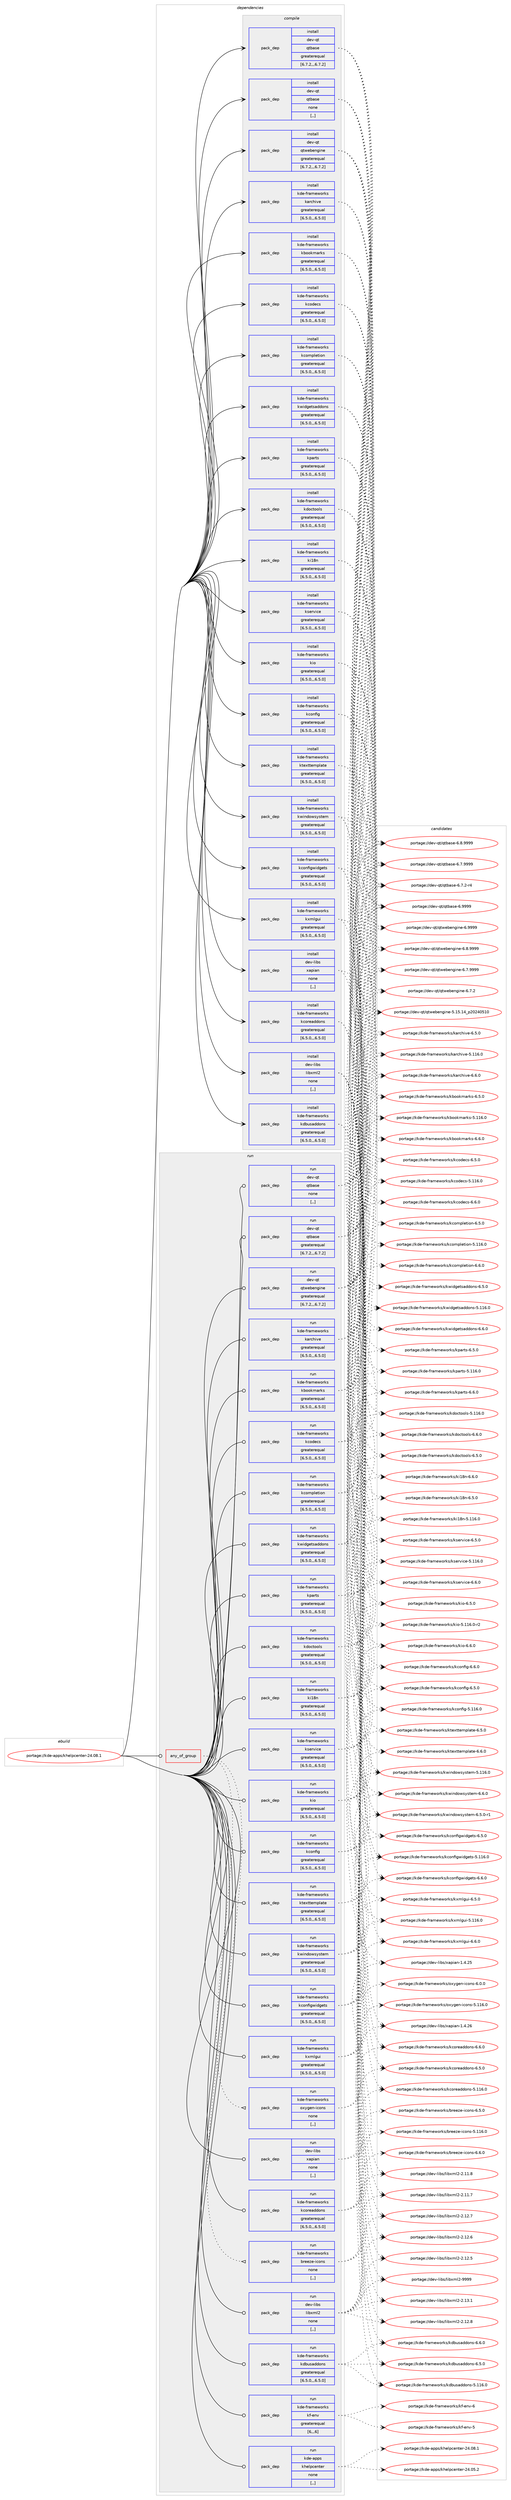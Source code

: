 digraph prolog {

# *************
# Graph options
# *************

newrank=true;
concentrate=true;
compound=true;
graph [rankdir=LR,fontname=Helvetica,fontsize=10,ranksep=1.5];#, ranksep=2.5, nodesep=0.2];
edge  [arrowhead=vee];
node  [fontname=Helvetica,fontsize=10];

# **********
# The ebuild
# **********

subgraph cluster_leftcol {
color=gray;
label=<<i>ebuild</i>>;
id [label="portage://kde-apps/khelpcenter-24.08.1", color=red, width=4, href="../kde-apps/khelpcenter-24.08.1.svg"];
}

# ****************
# The dependencies
# ****************

subgraph cluster_midcol {
color=gray;
label=<<i>dependencies</i>>;
subgraph cluster_compile {
fillcolor="#eeeeee";
style=filled;
label=<<i>compile</i>>;
subgraph pack548888 {
dependency753133 [label=<<TABLE BORDER="0" CELLBORDER="1" CELLSPACING="0" CELLPADDING="4" WIDTH="220"><TR><TD ROWSPAN="6" CELLPADDING="30">pack_dep</TD></TR><TR><TD WIDTH="110">install</TD></TR><TR><TD>dev-libs</TD></TR><TR><TD>libxml2</TD></TR><TR><TD>none</TD></TR><TR><TD>[,,]</TD></TR></TABLE>>, shape=none, color=blue];
}
id:e -> dependency753133:w [weight=20,style="solid",arrowhead="vee"];
subgraph pack548889 {
dependency753134 [label=<<TABLE BORDER="0" CELLBORDER="1" CELLSPACING="0" CELLPADDING="4" WIDTH="220"><TR><TD ROWSPAN="6" CELLPADDING="30">pack_dep</TD></TR><TR><TD WIDTH="110">install</TD></TR><TR><TD>dev-libs</TD></TR><TR><TD>xapian</TD></TR><TR><TD>none</TD></TR><TR><TD>[,,]</TD></TR></TABLE>>, shape=none, color=blue];
}
id:e -> dependency753134:w [weight=20,style="solid",arrowhead="vee"];
subgraph pack548890 {
dependency753135 [label=<<TABLE BORDER="0" CELLBORDER="1" CELLSPACING="0" CELLPADDING="4" WIDTH="220"><TR><TD ROWSPAN="6" CELLPADDING="30">pack_dep</TD></TR><TR><TD WIDTH="110">install</TD></TR><TR><TD>dev-qt</TD></TR><TR><TD>qtbase</TD></TR><TR><TD>greaterequal</TD></TR><TR><TD>[6.7.2,,,6.7.2]</TD></TR></TABLE>>, shape=none, color=blue];
}
id:e -> dependency753135:w [weight=20,style="solid",arrowhead="vee"];
subgraph pack548891 {
dependency753136 [label=<<TABLE BORDER="0" CELLBORDER="1" CELLSPACING="0" CELLPADDING="4" WIDTH="220"><TR><TD ROWSPAN="6" CELLPADDING="30">pack_dep</TD></TR><TR><TD WIDTH="110">install</TD></TR><TR><TD>dev-qt</TD></TR><TR><TD>qtbase</TD></TR><TR><TD>none</TD></TR><TR><TD>[,,]</TD></TR></TABLE>>, shape=none, color=blue];
}
id:e -> dependency753136:w [weight=20,style="solid",arrowhead="vee"];
subgraph pack548892 {
dependency753137 [label=<<TABLE BORDER="0" CELLBORDER="1" CELLSPACING="0" CELLPADDING="4" WIDTH="220"><TR><TD ROWSPAN="6" CELLPADDING="30">pack_dep</TD></TR><TR><TD WIDTH="110">install</TD></TR><TR><TD>dev-qt</TD></TR><TR><TD>qtwebengine</TD></TR><TR><TD>greaterequal</TD></TR><TR><TD>[6.7.2,,,6.7.2]</TD></TR></TABLE>>, shape=none, color=blue];
}
id:e -> dependency753137:w [weight=20,style="solid",arrowhead="vee"];
subgraph pack548893 {
dependency753138 [label=<<TABLE BORDER="0" CELLBORDER="1" CELLSPACING="0" CELLPADDING="4" WIDTH="220"><TR><TD ROWSPAN="6" CELLPADDING="30">pack_dep</TD></TR><TR><TD WIDTH="110">install</TD></TR><TR><TD>kde-frameworks</TD></TR><TR><TD>karchive</TD></TR><TR><TD>greaterequal</TD></TR><TR><TD>[6.5.0,,,6.5.0]</TD></TR></TABLE>>, shape=none, color=blue];
}
id:e -> dependency753138:w [weight=20,style="solid",arrowhead="vee"];
subgraph pack548894 {
dependency753139 [label=<<TABLE BORDER="0" CELLBORDER="1" CELLSPACING="0" CELLPADDING="4" WIDTH="220"><TR><TD ROWSPAN="6" CELLPADDING="30">pack_dep</TD></TR><TR><TD WIDTH="110">install</TD></TR><TR><TD>kde-frameworks</TD></TR><TR><TD>kbookmarks</TD></TR><TR><TD>greaterequal</TD></TR><TR><TD>[6.5.0,,,6.5.0]</TD></TR></TABLE>>, shape=none, color=blue];
}
id:e -> dependency753139:w [weight=20,style="solid",arrowhead="vee"];
subgraph pack548895 {
dependency753140 [label=<<TABLE BORDER="0" CELLBORDER="1" CELLSPACING="0" CELLPADDING="4" WIDTH="220"><TR><TD ROWSPAN="6" CELLPADDING="30">pack_dep</TD></TR><TR><TD WIDTH="110">install</TD></TR><TR><TD>kde-frameworks</TD></TR><TR><TD>kcodecs</TD></TR><TR><TD>greaterequal</TD></TR><TR><TD>[6.5.0,,,6.5.0]</TD></TR></TABLE>>, shape=none, color=blue];
}
id:e -> dependency753140:w [weight=20,style="solid",arrowhead="vee"];
subgraph pack548896 {
dependency753141 [label=<<TABLE BORDER="0" CELLBORDER="1" CELLSPACING="0" CELLPADDING="4" WIDTH="220"><TR><TD ROWSPAN="6" CELLPADDING="30">pack_dep</TD></TR><TR><TD WIDTH="110">install</TD></TR><TR><TD>kde-frameworks</TD></TR><TR><TD>kcompletion</TD></TR><TR><TD>greaterequal</TD></TR><TR><TD>[6.5.0,,,6.5.0]</TD></TR></TABLE>>, shape=none, color=blue];
}
id:e -> dependency753141:w [weight=20,style="solid",arrowhead="vee"];
subgraph pack548897 {
dependency753142 [label=<<TABLE BORDER="0" CELLBORDER="1" CELLSPACING="0" CELLPADDING="4" WIDTH="220"><TR><TD ROWSPAN="6" CELLPADDING="30">pack_dep</TD></TR><TR><TD WIDTH="110">install</TD></TR><TR><TD>kde-frameworks</TD></TR><TR><TD>kconfig</TD></TR><TR><TD>greaterequal</TD></TR><TR><TD>[6.5.0,,,6.5.0]</TD></TR></TABLE>>, shape=none, color=blue];
}
id:e -> dependency753142:w [weight=20,style="solid",arrowhead="vee"];
subgraph pack548898 {
dependency753143 [label=<<TABLE BORDER="0" CELLBORDER="1" CELLSPACING="0" CELLPADDING="4" WIDTH="220"><TR><TD ROWSPAN="6" CELLPADDING="30">pack_dep</TD></TR><TR><TD WIDTH="110">install</TD></TR><TR><TD>kde-frameworks</TD></TR><TR><TD>kconfigwidgets</TD></TR><TR><TD>greaterequal</TD></TR><TR><TD>[6.5.0,,,6.5.0]</TD></TR></TABLE>>, shape=none, color=blue];
}
id:e -> dependency753143:w [weight=20,style="solid",arrowhead="vee"];
subgraph pack548899 {
dependency753144 [label=<<TABLE BORDER="0" CELLBORDER="1" CELLSPACING="0" CELLPADDING="4" WIDTH="220"><TR><TD ROWSPAN="6" CELLPADDING="30">pack_dep</TD></TR><TR><TD WIDTH="110">install</TD></TR><TR><TD>kde-frameworks</TD></TR><TR><TD>kcoreaddons</TD></TR><TR><TD>greaterequal</TD></TR><TR><TD>[6.5.0,,,6.5.0]</TD></TR></TABLE>>, shape=none, color=blue];
}
id:e -> dependency753144:w [weight=20,style="solid",arrowhead="vee"];
subgraph pack548900 {
dependency753145 [label=<<TABLE BORDER="0" CELLBORDER="1" CELLSPACING="0" CELLPADDING="4" WIDTH="220"><TR><TD ROWSPAN="6" CELLPADDING="30">pack_dep</TD></TR><TR><TD WIDTH="110">install</TD></TR><TR><TD>kde-frameworks</TD></TR><TR><TD>kdbusaddons</TD></TR><TR><TD>greaterequal</TD></TR><TR><TD>[6.5.0,,,6.5.0]</TD></TR></TABLE>>, shape=none, color=blue];
}
id:e -> dependency753145:w [weight=20,style="solid",arrowhead="vee"];
subgraph pack548901 {
dependency753146 [label=<<TABLE BORDER="0" CELLBORDER="1" CELLSPACING="0" CELLPADDING="4" WIDTH="220"><TR><TD ROWSPAN="6" CELLPADDING="30">pack_dep</TD></TR><TR><TD WIDTH="110">install</TD></TR><TR><TD>kde-frameworks</TD></TR><TR><TD>kdoctools</TD></TR><TR><TD>greaterequal</TD></TR><TR><TD>[6.5.0,,,6.5.0]</TD></TR></TABLE>>, shape=none, color=blue];
}
id:e -> dependency753146:w [weight=20,style="solid",arrowhead="vee"];
subgraph pack548902 {
dependency753147 [label=<<TABLE BORDER="0" CELLBORDER="1" CELLSPACING="0" CELLPADDING="4" WIDTH="220"><TR><TD ROWSPAN="6" CELLPADDING="30">pack_dep</TD></TR><TR><TD WIDTH="110">install</TD></TR><TR><TD>kde-frameworks</TD></TR><TR><TD>ki18n</TD></TR><TR><TD>greaterequal</TD></TR><TR><TD>[6.5.0,,,6.5.0]</TD></TR></TABLE>>, shape=none, color=blue];
}
id:e -> dependency753147:w [weight=20,style="solid",arrowhead="vee"];
subgraph pack548903 {
dependency753148 [label=<<TABLE BORDER="0" CELLBORDER="1" CELLSPACING="0" CELLPADDING="4" WIDTH="220"><TR><TD ROWSPAN="6" CELLPADDING="30">pack_dep</TD></TR><TR><TD WIDTH="110">install</TD></TR><TR><TD>kde-frameworks</TD></TR><TR><TD>kio</TD></TR><TR><TD>greaterequal</TD></TR><TR><TD>[6.5.0,,,6.5.0]</TD></TR></TABLE>>, shape=none, color=blue];
}
id:e -> dependency753148:w [weight=20,style="solid",arrowhead="vee"];
subgraph pack548904 {
dependency753149 [label=<<TABLE BORDER="0" CELLBORDER="1" CELLSPACING="0" CELLPADDING="4" WIDTH="220"><TR><TD ROWSPAN="6" CELLPADDING="30">pack_dep</TD></TR><TR><TD WIDTH="110">install</TD></TR><TR><TD>kde-frameworks</TD></TR><TR><TD>kparts</TD></TR><TR><TD>greaterequal</TD></TR><TR><TD>[6.5.0,,,6.5.0]</TD></TR></TABLE>>, shape=none, color=blue];
}
id:e -> dependency753149:w [weight=20,style="solid",arrowhead="vee"];
subgraph pack548905 {
dependency753150 [label=<<TABLE BORDER="0" CELLBORDER="1" CELLSPACING="0" CELLPADDING="4" WIDTH="220"><TR><TD ROWSPAN="6" CELLPADDING="30">pack_dep</TD></TR><TR><TD WIDTH="110">install</TD></TR><TR><TD>kde-frameworks</TD></TR><TR><TD>kservice</TD></TR><TR><TD>greaterequal</TD></TR><TR><TD>[6.5.0,,,6.5.0]</TD></TR></TABLE>>, shape=none, color=blue];
}
id:e -> dependency753150:w [weight=20,style="solid",arrowhead="vee"];
subgraph pack548906 {
dependency753151 [label=<<TABLE BORDER="0" CELLBORDER="1" CELLSPACING="0" CELLPADDING="4" WIDTH="220"><TR><TD ROWSPAN="6" CELLPADDING="30">pack_dep</TD></TR><TR><TD WIDTH="110">install</TD></TR><TR><TD>kde-frameworks</TD></TR><TR><TD>ktexttemplate</TD></TR><TR><TD>greaterequal</TD></TR><TR><TD>[6.5.0,,,6.5.0]</TD></TR></TABLE>>, shape=none, color=blue];
}
id:e -> dependency753151:w [weight=20,style="solid",arrowhead="vee"];
subgraph pack548907 {
dependency753152 [label=<<TABLE BORDER="0" CELLBORDER="1" CELLSPACING="0" CELLPADDING="4" WIDTH="220"><TR><TD ROWSPAN="6" CELLPADDING="30">pack_dep</TD></TR><TR><TD WIDTH="110">install</TD></TR><TR><TD>kde-frameworks</TD></TR><TR><TD>kwidgetsaddons</TD></TR><TR><TD>greaterequal</TD></TR><TR><TD>[6.5.0,,,6.5.0]</TD></TR></TABLE>>, shape=none, color=blue];
}
id:e -> dependency753152:w [weight=20,style="solid",arrowhead="vee"];
subgraph pack548908 {
dependency753153 [label=<<TABLE BORDER="0" CELLBORDER="1" CELLSPACING="0" CELLPADDING="4" WIDTH="220"><TR><TD ROWSPAN="6" CELLPADDING="30">pack_dep</TD></TR><TR><TD WIDTH="110">install</TD></TR><TR><TD>kde-frameworks</TD></TR><TR><TD>kwindowsystem</TD></TR><TR><TD>greaterequal</TD></TR><TR><TD>[6.5.0,,,6.5.0]</TD></TR></TABLE>>, shape=none, color=blue];
}
id:e -> dependency753153:w [weight=20,style="solid",arrowhead="vee"];
subgraph pack548909 {
dependency753154 [label=<<TABLE BORDER="0" CELLBORDER="1" CELLSPACING="0" CELLPADDING="4" WIDTH="220"><TR><TD ROWSPAN="6" CELLPADDING="30">pack_dep</TD></TR><TR><TD WIDTH="110">install</TD></TR><TR><TD>kde-frameworks</TD></TR><TR><TD>kxmlgui</TD></TR><TR><TD>greaterequal</TD></TR><TR><TD>[6.5.0,,,6.5.0]</TD></TR></TABLE>>, shape=none, color=blue];
}
id:e -> dependency753154:w [weight=20,style="solid",arrowhead="vee"];
}
subgraph cluster_compileandrun {
fillcolor="#eeeeee";
style=filled;
label=<<i>compile and run</i>>;
}
subgraph cluster_run {
fillcolor="#eeeeee";
style=filled;
label=<<i>run</i>>;
subgraph any5019 {
dependency753155 [label=<<TABLE BORDER="0" CELLBORDER="1" CELLSPACING="0" CELLPADDING="4"><TR><TD CELLPADDING="10">any_of_group</TD></TR></TABLE>>, shape=none, color=red];subgraph pack548910 {
dependency753156 [label=<<TABLE BORDER="0" CELLBORDER="1" CELLSPACING="0" CELLPADDING="4" WIDTH="220"><TR><TD ROWSPAN="6" CELLPADDING="30">pack_dep</TD></TR><TR><TD WIDTH="110">run</TD></TR><TR><TD>kde-frameworks</TD></TR><TR><TD>breeze-icons</TD></TR><TR><TD>none</TD></TR><TR><TD>[,,]</TD></TR></TABLE>>, shape=none, color=blue];
}
dependency753155:e -> dependency753156:w [weight=20,style="dotted",arrowhead="oinv"];
subgraph pack548911 {
dependency753157 [label=<<TABLE BORDER="0" CELLBORDER="1" CELLSPACING="0" CELLPADDING="4" WIDTH="220"><TR><TD ROWSPAN="6" CELLPADDING="30">pack_dep</TD></TR><TR><TD WIDTH="110">run</TD></TR><TR><TD>kde-frameworks</TD></TR><TR><TD>oxygen-icons</TD></TR><TR><TD>none</TD></TR><TR><TD>[,,]</TD></TR></TABLE>>, shape=none, color=blue];
}
dependency753155:e -> dependency753157:w [weight=20,style="dotted",arrowhead="oinv"];
}
id:e -> dependency753155:w [weight=20,style="solid",arrowhead="odot"];
subgraph pack548912 {
dependency753158 [label=<<TABLE BORDER="0" CELLBORDER="1" CELLSPACING="0" CELLPADDING="4" WIDTH="220"><TR><TD ROWSPAN="6" CELLPADDING="30">pack_dep</TD></TR><TR><TD WIDTH="110">run</TD></TR><TR><TD>dev-libs</TD></TR><TR><TD>libxml2</TD></TR><TR><TD>none</TD></TR><TR><TD>[,,]</TD></TR></TABLE>>, shape=none, color=blue];
}
id:e -> dependency753158:w [weight=20,style="solid",arrowhead="odot"];
subgraph pack548913 {
dependency753159 [label=<<TABLE BORDER="0" CELLBORDER="1" CELLSPACING="0" CELLPADDING="4" WIDTH="220"><TR><TD ROWSPAN="6" CELLPADDING="30">pack_dep</TD></TR><TR><TD WIDTH="110">run</TD></TR><TR><TD>dev-libs</TD></TR><TR><TD>xapian</TD></TR><TR><TD>none</TD></TR><TR><TD>[,,]</TD></TR></TABLE>>, shape=none, color=blue];
}
id:e -> dependency753159:w [weight=20,style="solid",arrowhead="odot"];
subgraph pack548914 {
dependency753160 [label=<<TABLE BORDER="0" CELLBORDER="1" CELLSPACING="0" CELLPADDING="4" WIDTH="220"><TR><TD ROWSPAN="6" CELLPADDING="30">pack_dep</TD></TR><TR><TD WIDTH="110">run</TD></TR><TR><TD>dev-qt</TD></TR><TR><TD>qtbase</TD></TR><TR><TD>greaterequal</TD></TR><TR><TD>[6.7.2,,,6.7.2]</TD></TR></TABLE>>, shape=none, color=blue];
}
id:e -> dependency753160:w [weight=20,style="solid",arrowhead="odot"];
subgraph pack548915 {
dependency753161 [label=<<TABLE BORDER="0" CELLBORDER="1" CELLSPACING="0" CELLPADDING="4" WIDTH="220"><TR><TD ROWSPAN="6" CELLPADDING="30">pack_dep</TD></TR><TR><TD WIDTH="110">run</TD></TR><TR><TD>dev-qt</TD></TR><TR><TD>qtbase</TD></TR><TR><TD>none</TD></TR><TR><TD>[,,]</TD></TR></TABLE>>, shape=none, color=blue];
}
id:e -> dependency753161:w [weight=20,style="solid",arrowhead="odot"];
subgraph pack548916 {
dependency753162 [label=<<TABLE BORDER="0" CELLBORDER="1" CELLSPACING="0" CELLPADDING="4" WIDTH="220"><TR><TD ROWSPAN="6" CELLPADDING="30">pack_dep</TD></TR><TR><TD WIDTH="110">run</TD></TR><TR><TD>dev-qt</TD></TR><TR><TD>qtwebengine</TD></TR><TR><TD>greaterequal</TD></TR><TR><TD>[6.7.2,,,6.7.2]</TD></TR></TABLE>>, shape=none, color=blue];
}
id:e -> dependency753162:w [weight=20,style="solid",arrowhead="odot"];
subgraph pack548917 {
dependency753163 [label=<<TABLE BORDER="0" CELLBORDER="1" CELLSPACING="0" CELLPADDING="4" WIDTH="220"><TR><TD ROWSPAN="6" CELLPADDING="30">pack_dep</TD></TR><TR><TD WIDTH="110">run</TD></TR><TR><TD>kde-frameworks</TD></TR><TR><TD>karchive</TD></TR><TR><TD>greaterequal</TD></TR><TR><TD>[6.5.0,,,6.5.0]</TD></TR></TABLE>>, shape=none, color=blue];
}
id:e -> dependency753163:w [weight=20,style="solid",arrowhead="odot"];
subgraph pack548918 {
dependency753164 [label=<<TABLE BORDER="0" CELLBORDER="1" CELLSPACING="0" CELLPADDING="4" WIDTH="220"><TR><TD ROWSPAN="6" CELLPADDING="30">pack_dep</TD></TR><TR><TD WIDTH="110">run</TD></TR><TR><TD>kde-frameworks</TD></TR><TR><TD>kbookmarks</TD></TR><TR><TD>greaterequal</TD></TR><TR><TD>[6.5.0,,,6.5.0]</TD></TR></TABLE>>, shape=none, color=blue];
}
id:e -> dependency753164:w [weight=20,style="solid",arrowhead="odot"];
subgraph pack548919 {
dependency753165 [label=<<TABLE BORDER="0" CELLBORDER="1" CELLSPACING="0" CELLPADDING="4" WIDTH="220"><TR><TD ROWSPAN="6" CELLPADDING="30">pack_dep</TD></TR><TR><TD WIDTH="110">run</TD></TR><TR><TD>kde-frameworks</TD></TR><TR><TD>kcodecs</TD></TR><TR><TD>greaterequal</TD></TR><TR><TD>[6.5.0,,,6.5.0]</TD></TR></TABLE>>, shape=none, color=blue];
}
id:e -> dependency753165:w [weight=20,style="solid",arrowhead="odot"];
subgraph pack548920 {
dependency753166 [label=<<TABLE BORDER="0" CELLBORDER="1" CELLSPACING="0" CELLPADDING="4" WIDTH="220"><TR><TD ROWSPAN="6" CELLPADDING="30">pack_dep</TD></TR><TR><TD WIDTH="110">run</TD></TR><TR><TD>kde-frameworks</TD></TR><TR><TD>kcompletion</TD></TR><TR><TD>greaterequal</TD></TR><TR><TD>[6.5.0,,,6.5.0]</TD></TR></TABLE>>, shape=none, color=blue];
}
id:e -> dependency753166:w [weight=20,style="solid",arrowhead="odot"];
subgraph pack548921 {
dependency753167 [label=<<TABLE BORDER="0" CELLBORDER="1" CELLSPACING="0" CELLPADDING="4" WIDTH="220"><TR><TD ROWSPAN="6" CELLPADDING="30">pack_dep</TD></TR><TR><TD WIDTH="110">run</TD></TR><TR><TD>kde-frameworks</TD></TR><TR><TD>kconfig</TD></TR><TR><TD>greaterequal</TD></TR><TR><TD>[6.5.0,,,6.5.0]</TD></TR></TABLE>>, shape=none, color=blue];
}
id:e -> dependency753167:w [weight=20,style="solid",arrowhead="odot"];
subgraph pack548922 {
dependency753168 [label=<<TABLE BORDER="0" CELLBORDER="1" CELLSPACING="0" CELLPADDING="4" WIDTH="220"><TR><TD ROWSPAN="6" CELLPADDING="30">pack_dep</TD></TR><TR><TD WIDTH="110">run</TD></TR><TR><TD>kde-frameworks</TD></TR><TR><TD>kconfigwidgets</TD></TR><TR><TD>greaterequal</TD></TR><TR><TD>[6.5.0,,,6.5.0]</TD></TR></TABLE>>, shape=none, color=blue];
}
id:e -> dependency753168:w [weight=20,style="solid",arrowhead="odot"];
subgraph pack548923 {
dependency753169 [label=<<TABLE BORDER="0" CELLBORDER="1" CELLSPACING="0" CELLPADDING="4" WIDTH="220"><TR><TD ROWSPAN="6" CELLPADDING="30">pack_dep</TD></TR><TR><TD WIDTH="110">run</TD></TR><TR><TD>kde-frameworks</TD></TR><TR><TD>kcoreaddons</TD></TR><TR><TD>greaterequal</TD></TR><TR><TD>[6.5.0,,,6.5.0]</TD></TR></TABLE>>, shape=none, color=blue];
}
id:e -> dependency753169:w [weight=20,style="solid",arrowhead="odot"];
subgraph pack548924 {
dependency753170 [label=<<TABLE BORDER="0" CELLBORDER="1" CELLSPACING="0" CELLPADDING="4" WIDTH="220"><TR><TD ROWSPAN="6" CELLPADDING="30">pack_dep</TD></TR><TR><TD WIDTH="110">run</TD></TR><TR><TD>kde-frameworks</TD></TR><TR><TD>kdbusaddons</TD></TR><TR><TD>greaterequal</TD></TR><TR><TD>[6.5.0,,,6.5.0]</TD></TR></TABLE>>, shape=none, color=blue];
}
id:e -> dependency753170:w [weight=20,style="solid",arrowhead="odot"];
subgraph pack548925 {
dependency753171 [label=<<TABLE BORDER="0" CELLBORDER="1" CELLSPACING="0" CELLPADDING="4" WIDTH="220"><TR><TD ROWSPAN="6" CELLPADDING="30">pack_dep</TD></TR><TR><TD WIDTH="110">run</TD></TR><TR><TD>kde-frameworks</TD></TR><TR><TD>kdoctools</TD></TR><TR><TD>greaterequal</TD></TR><TR><TD>[6.5.0,,,6.5.0]</TD></TR></TABLE>>, shape=none, color=blue];
}
id:e -> dependency753171:w [weight=20,style="solid",arrowhead="odot"];
subgraph pack548926 {
dependency753172 [label=<<TABLE BORDER="0" CELLBORDER="1" CELLSPACING="0" CELLPADDING="4" WIDTH="220"><TR><TD ROWSPAN="6" CELLPADDING="30">pack_dep</TD></TR><TR><TD WIDTH="110">run</TD></TR><TR><TD>kde-frameworks</TD></TR><TR><TD>kf-env</TD></TR><TR><TD>greaterequal</TD></TR><TR><TD>[6,,,6]</TD></TR></TABLE>>, shape=none, color=blue];
}
id:e -> dependency753172:w [weight=20,style="solid",arrowhead="odot"];
subgraph pack548927 {
dependency753173 [label=<<TABLE BORDER="0" CELLBORDER="1" CELLSPACING="0" CELLPADDING="4" WIDTH="220"><TR><TD ROWSPAN="6" CELLPADDING="30">pack_dep</TD></TR><TR><TD WIDTH="110">run</TD></TR><TR><TD>kde-frameworks</TD></TR><TR><TD>ki18n</TD></TR><TR><TD>greaterequal</TD></TR><TR><TD>[6.5.0,,,6.5.0]</TD></TR></TABLE>>, shape=none, color=blue];
}
id:e -> dependency753173:w [weight=20,style="solid",arrowhead="odot"];
subgraph pack548928 {
dependency753174 [label=<<TABLE BORDER="0" CELLBORDER="1" CELLSPACING="0" CELLPADDING="4" WIDTH="220"><TR><TD ROWSPAN="6" CELLPADDING="30">pack_dep</TD></TR><TR><TD WIDTH="110">run</TD></TR><TR><TD>kde-frameworks</TD></TR><TR><TD>kio</TD></TR><TR><TD>greaterequal</TD></TR><TR><TD>[6.5.0,,,6.5.0]</TD></TR></TABLE>>, shape=none, color=blue];
}
id:e -> dependency753174:w [weight=20,style="solid",arrowhead="odot"];
subgraph pack548929 {
dependency753175 [label=<<TABLE BORDER="0" CELLBORDER="1" CELLSPACING="0" CELLPADDING="4" WIDTH="220"><TR><TD ROWSPAN="6" CELLPADDING="30">pack_dep</TD></TR><TR><TD WIDTH="110">run</TD></TR><TR><TD>kde-frameworks</TD></TR><TR><TD>kparts</TD></TR><TR><TD>greaterequal</TD></TR><TR><TD>[6.5.0,,,6.5.0]</TD></TR></TABLE>>, shape=none, color=blue];
}
id:e -> dependency753175:w [weight=20,style="solid",arrowhead="odot"];
subgraph pack548930 {
dependency753176 [label=<<TABLE BORDER="0" CELLBORDER="1" CELLSPACING="0" CELLPADDING="4" WIDTH="220"><TR><TD ROWSPAN="6" CELLPADDING="30">pack_dep</TD></TR><TR><TD WIDTH="110">run</TD></TR><TR><TD>kde-frameworks</TD></TR><TR><TD>kservice</TD></TR><TR><TD>greaterequal</TD></TR><TR><TD>[6.5.0,,,6.5.0]</TD></TR></TABLE>>, shape=none, color=blue];
}
id:e -> dependency753176:w [weight=20,style="solid",arrowhead="odot"];
subgraph pack548931 {
dependency753177 [label=<<TABLE BORDER="0" CELLBORDER="1" CELLSPACING="0" CELLPADDING="4" WIDTH="220"><TR><TD ROWSPAN="6" CELLPADDING="30">pack_dep</TD></TR><TR><TD WIDTH="110">run</TD></TR><TR><TD>kde-frameworks</TD></TR><TR><TD>ktexttemplate</TD></TR><TR><TD>greaterequal</TD></TR><TR><TD>[6.5.0,,,6.5.0]</TD></TR></TABLE>>, shape=none, color=blue];
}
id:e -> dependency753177:w [weight=20,style="solid",arrowhead="odot"];
subgraph pack548932 {
dependency753178 [label=<<TABLE BORDER="0" CELLBORDER="1" CELLSPACING="0" CELLPADDING="4" WIDTH="220"><TR><TD ROWSPAN="6" CELLPADDING="30">pack_dep</TD></TR><TR><TD WIDTH="110">run</TD></TR><TR><TD>kde-frameworks</TD></TR><TR><TD>kwidgetsaddons</TD></TR><TR><TD>greaterequal</TD></TR><TR><TD>[6.5.0,,,6.5.0]</TD></TR></TABLE>>, shape=none, color=blue];
}
id:e -> dependency753178:w [weight=20,style="solid",arrowhead="odot"];
subgraph pack548933 {
dependency753179 [label=<<TABLE BORDER="0" CELLBORDER="1" CELLSPACING="0" CELLPADDING="4" WIDTH="220"><TR><TD ROWSPAN="6" CELLPADDING="30">pack_dep</TD></TR><TR><TD WIDTH="110">run</TD></TR><TR><TD>kde-frameworks</TD></TR><TR><TD>kwindowsystem</TD></TR><TR><TD>greaterequal</TD></TR><TR><TD>[6.5.0,,,6.5.0]</TD></TR></TABLE>>, shape=none, color=blue];
}
id:e -> dependency753179:w [weight=20,style="solid",arrowhead="odot"];
subgraph pack548934 {
dependency753180 [label=<<TABLE BORDER="0" CELLBORDER="1" CELLSPACING="0" CELLPADDING="4" WIDTH="220"><TR><TD ROWSPAN="6" CELLPADDING="30">pack_dep</TD></TR><TR><TD WIDTH="110">run</TD></TR><TR><TD>kde-frameworks</TD></TR><TR><TD>kxmlgui</TD></TR><TR><TD>greaterequal</TD></TR><TR><TD>[6.5.0,,,6.5.0]</TD></TR></TABLE>>, shape=none, color=blue];
}
id:e -> dependency753180:w [weight=20,style="solid",arrowhead="odot"];
subgraph pack548935 {
dependency753181 [label=<<TABLE BORDER="0" CELLBORDER="1" CELLSPACING="0" CELLPADDING="4" WIDTH="220"><TR><TD ROWSPAN="6" CELLPADDING="30">pack_dep</TD></TR><TR><TD WIDTH="110">run</TD></TR><TR><TD>kde-apps</TD></TR><TR><TD>khelpcenter</TD></TR><TR><TD>none</TD></TR><TR><TD>[,,]</TD></TR></TABLE>>, shape=none, color=blue];
}
id:e -> dependency753181:w [weight=20,style="solid",arrowhead="odot"];
}
}

# **************
# The candidates
# **************

subgraph cluster_choices {
rank=same;
color=gray;
label=<<i>candidates</i>>;

subgraph choice548888 {
color=black;
nodesep=1;
choice10010111845108105981154710810598120109108504557575757 [label="portage://dev-libs/libxml2-9999", color=red, width=4,href="../dev-libs/libxml2-9999.svg"];
choice100101118451081059811547108105981201091085045504649514649 [label="portage://dev-libs/libxml2-2.13.1", color=red, width=4,href="../dev-libs/libxml2-2.13.1.svg"];
choice100101118451081059811547108105981201091085045504649504656 [label="portage://dev-libs/libxml2-2.12.8", color=red, width=4,href="../dev-libs/libxml2-2.12.8.svg"];
choice100101118451081059811547108105981201091085045504649504655 [label="portage://dev-libs/libxml2-2.12.7", color=red, width=4,href="../dev-libs/libxml2-2.12.7.svg"];
choice100101118451081059811547108105981201091085045504649504654 [label="portage://dev-libs/libxml2-2.12.6", color=red, width=4,href="../dev-libs/libxml2-2.12.6.svg"];
choice100101118451081059811547108105981201091085045504649504653 [label="portage://dev-libs/libxml2-2.12.5", color=red, width=4,href="../dev-libs/libxml2-2.12.5.svg"];
choice100101118451081059811547108105981201091085045504649494656 [label="portage://dev-libs/libxml2-2.11.8", color=red, width=4,href="../dev-libs/libxml2-2.11.8.svg"];
choice100101118451081059811547108105981201091085045504649494655 [label="portage://dev-libs/libxml2-2.11.7", color=red, width=4,href="../dev-libs/libxml2-2.11.7.svg"];
dependency753133:e -> choice10010111845108105981154710810598120109108504557575757:w [style=dotted,weight="100"];
dependency753133:e -> choice100101118451081059811547108105981201091085045504649514649:w [style=dotted,weight="100"];
dependency753133:e -> choice100101118451081059811547108105981201091085045504649504656:w [style=dotted,weight="100"];
dependency753133:e -> choice100101118451081059811547108105981201091085045504649504655:w [style=dotted,weight="100"];
dependency753133:e -> choice100101118451081059811547108105981201091085045504649504654:w [style=dotted,weight="100"];
dependency753133:e -> choice100101118451081059811547108105981201091085045504649504653:w [style=dotted,weight="100"];
dependency753133:e -> choice100101118451081059811547108105981201091085045504649494656:w [style=dotted,weight="100"];
dependency753133:e -> choice100101118451081059811547108105981201091085045504649494655:w [style=dotted,weight="100"];
}
subgraph choice548889 {
color=black;
nodesep=1;
choice100101118451081059811547120971121059711045494652465054 [label="portage://dev-libs/xapian-1.4.26", color=red, width=4,href="../dev-libs/xapian-1.4.26.svg"];
choice100101118451081059811547120971121059711045494652465053 [label="portage://dev-libs/xapian-1.4.25", color=red, width=4,href="../dev-libs/xapian-1.4.25.svg"];
dependency753134:e -> choice100101118451081059811547120971121059711045494652465054:w [style=dotted,weight="100"];
dependency753134:e -> choice100101118451081059811547120971121059711045494652465053:w [style=dotted,weight="100"];
}
subgraph choice548890 {
color=black;
nodesep=1;
choice1001011184511311647113116989711510145544657575757 [label="portage://dev-qt/qtbase-6.9999", color=red, width=4,href="../dev-qt/qtbase-6.9999.svg"];
choice10010111845113116471131169897115101455446564657575757 [label="portage://dev-qt/qtbase-6.8.9999", color=red, width=4,href="../dev-qt/qtbase-6.8.9999.svg"];
choice10010111845113116471131169897115101455446554657575757 [label="portage://dev-qt/qtbase-6.7.9999", color=red, width=4,href="../dev-qt/qtbase-6.7.9999.svg"];
choice100101118451131164711311698971151014554465546504511452 [label="portage://dev-qt/qtbase-6.7.2-r4", color=red, width=4,href="../dev-qt/qtbase-6.7.2-r4.svg"];
dependency753135:e -> choice1001011184511311647113116989711510145544657575757:w [style=dotted,weight="100"];
dependency753135:e -> choice10010111845113116471131169897115101455446564657575757:w [style=dotted,weight="100"];
dependency753135:e -> choice10010111845113116471131169897115101455446554657575757:w [style=dotted,weight="100"];
dependency753135:e -> choice100101118451131164711311698971151014554465546504511452:w [style=dotted,weight="100"];
}
subgraph choice548891 {
color=black;
nodesep=1;
choice1001011184511311647113116989711510145544657575757 [label="portage://dev-qt/qtbase-6.9999", color=red, width=4,href="../dev-qt/qtbase-6.9999.svg"];
choice10010111845113116471131169897115101455446564657575757 [label="portage://dev-qt/qtbase-6.8.9999", color=red, width=4,href="../dev-qt/qtbase-6.8.9999.svg"];
choice10010111845113116471131169897115101455446554657575757 [label="portage://dev-qt/qtbase-6.7.9999", color=red, width=4,href="../dev-qt/qtbase-6.7.9999.svg"];
choice100101118451131164711311698971151014554465546504511452 [label="portage://dev-qt/qtbase-6.7.2-r4", color=red, width=4,href="../dev-qt/qtbase-6.7.2-r4.svg"];
dependency753136:e -> choice1001011184511311647113116989711510145544657575757:w [style=dotted,weight="100"];
dependency753136:e -> choice10010111845113116471131169897115101455446564657575757:w [style=dotted,weight="100"];
dependency753136:e -> choice10010111845113116471131169897115101455446554657575757:w [style=dotted,weight="100"];
dependency753136:e -> choice100101118451131164711311698971151014554465546504511452:w [style=dotted,weight="100"];
}
subgraph choice548892 {
color=black;
nodesep=1;
choice10010111845113116471131161191019810111010310511010145544657575757 [label="portage://dev-qt/qtwebengine-6.9999", color=red, width=4,href="../dev-qt/qtwebengine-6.9999.svg"];
choice100101118451131164711311611910198101110103105110101455446564657575757 [label="portage://dev-qt/qtwebengine-6.8.9999", color=red, width=4,href="../dev-qt/qtwebengine-6.8.9999.svg"];
choice100101118451131164711311611910198101110103105110101455446554657575757 [label="portage://dev-qt/qtwebengine-6.7.9999", color=red, width=4,href="../dev-qt/qtwebengine-6.7.9999.svg"];
choice100101118451131164711311611910198101110103105110101455446554650 [label="portage://dev-qt/qtwebengine-6.7.2", color=red, width=4,href="../dev-qt/qtwebengine-6.7.2.svg"];
choice1001011184511311647113116119101981011101031051101014553464953464952951125048505248534948 [label="portage://dev-qt/qtwebengine-5.15.14_p20240510", color=red, width=4,href="../dev-qt/qtwebengine-5.15.14_p20240510.svg"];
dependency753137:e -> choice10010111845113116471131161191019810111010310511010145544657575757:w [style=dotted,weight="100"];
dependency753137:e -> choice100101118451131164711311611910198101110103105110101455446564657575757:w [style=dotted,weight="100"];
dependency753137:e -> choice100101118451131164711311611910198101110103105110101455446554657575757:w [style=dotted,weight="100"];
dependency753137:e -> choice100101118451131164711311611910198101110103105110101455446554650:w [style=dotted,weight="100"];
dependency753137:e -> choice1001011184511311647113116119101981011101031051101014553464953464952951125048505248534948:w [style=dotted,weight="100"];
}
subgraph choice548893 {
color=black;
nodesep=1;
choice1071001014510211497109101119111114107115471079711499104105118101455446544648 [label="portage://kde-frameworks/karchive-6.6.0", color=red, width=4,href="../kde-frameworks/karchive-6.6.0.svg"];
choice1071001014510211497109101119111114107115471079711499104105118101455446534648 [label="portage://kde-frameworks/karchive-6.5.0", color=red, width=4,href="../kde-frameworks/karchive-6.5.0.svg"];
choice10710010145102114971091011191111141071154710797114991041051181014553464949544648 [label="portage://kde-frameworks/karchive-5.116.0", color=red, width=4,href="../kde-frameworks/karchive-5.116.0.svg"];
dependency753138:e -> choice1071001014510211497109101119111114107115471079711499104105118101455446544648:w [style=dotted,weight="100"];
dependency753138:e -> choice1071001014510211497109101119111114107115471079711499104105118101455446534648:w [style=dotted,weight="100"];
dependency753138:e -> choice10710010145102114971091011191111141071154710797114991041051181014553464949544648:w [style=dotted,weight="100"];
}
subgraph choice548894 {
color=black;
nodesep=1;
choice1071001014510211497109101119111114107115471079811111110710997114107115455446544648 [label="portage://kde-frameworks/kbookmarks-6.6.0", color=red, width=4,href="../kde-frameworks/kbookmarks-6.6.0.svg"];
choice1071001014510211497109101119111114107115471079811111110710997114107115455446534648 [label="portage://kde-frameworks/kbookmarks-6.5.0", color=red, width=4,href="../kde-frameworks/kbookmarks-6.5.0.svg"];
choice10710010145102114971091011191111141071154710798111111107109971141071154553464949544648 [label="portage://kde-frameworks/kbookmarks-5.116.0", color=red, width=4,href="../kde-frameworks/kbookmarks-5.116.0.svg"];
dependency753139:e -> choice1071001014510211497109101119111114107115471079811111110710997114107115455446544648:w [style=dotted,weight="100"];
dependency753139:e -> choice1071001014510211497109101119111114107115471079811111110710997114107115455446534648:w [style=dotted,weight="100"];
dependency753139:e -> choice10710010145102114971091011191111141071154710798111111107109971141071154553464949544648:w [style=dotted,weight="100"];
}
subgraph choice548895 {
color=black;
nodesep=1;
choice1071001014510211497109101119111114107115471079911110010199115455446544648 [label="portage://kde-frameworks/kcodecs-6.6.0", color=red, width=4,href="../kde-frameworks/kcodecs-6.6.0.svg"];
choice1071001014510211497109101119111114107115471079911110010199115455446534648 [label="portage://kde-frameworks/kcodecs-6.5.0", color=red, width=4,href="../kde-frameworks/kcodecs-6.5.0.svg"];
choice10710010145102114971091011191111141071154710799111100101991154553464949544648 [label="portage://kde-frameworks/kcodecs-5.116.0", color=red, width=4,href="../kde-frameworks/kcodecs-5.116.0.svg"];
dependency753140:e -> choice1071001014510211497109101119111114107115471079911110010199115455446544648:w [style=dotted,weight="100"];
dependency753140:e -> choice1071001014510211497109101119111114107115471079911110010199115455446534648:w [style=dotted,weight="100"];
dependency753140:e -> choice10710010145102114971091011191111141071154710799111100101991154553464949544648:w [style=dotted,weight="100"];
}
subgraph choice548896 {
color=black;
nodesep=1;
choice10710010145102114971091011191111141071154710799111109112108101116105111110455446544648 [label="portage://kde-frameworks/kcompletion-6.6.0", color=red, width=4,href="../kde-frameworks/kcompletion-6.6.0.svg"];
choice10710010145102114971091011191111141071154710799111109112108101116105111110455446534648 [label="portage://kde-frameworks/kcompletion-6.5.0", color=red, width=4,href="../kde-frameworks/kcompletion-6.5.0.svg"];
choice107100101451021149710910111911111410711547107991111091121081011161051111104553464949544648 [label="portage://kde-frameworks/kcompletion-5.116.0", color=red, width=4,href="../kde-frameworks/kcompletion-5.116.0.svg"];
dependency753141:e -> choice10710010145102114971091011191111141071154710799111109112108101116105111110455446544648:w [style=dotted,weight="100"];
dependency753141:e -> choice10710010145102114971091011191111141071154710799111109112108101116105111110455446534648:w [style=dotted,weight="100"];
dependency753141:e -> choice107100101451021149710910111911111410711547107991111091121081011161051111104553464949544648:w [style=dotted,weight="100"];
}
subgraph choice548897 {
color=black;
nodesep=1;
choice10710010145102114971091011191111141071154710799111110102105103455446544648 [label="portage://kde-frameworks/kconfig-6.6.0", color=red, width=4,href="../kde-frameworks/kconfig-6.6.0.svg"];
choice10710010145102114971091011191111141071154710799111110102105103455446534648 [label="portage://kde-frameworks/kconfig-6.5.0", color=red, width=4,href="../kde-frameworks/kconfig-6.5.0.svg"];
choice107100101451021149710910111911111410711547107991111101021051034553464949544648 [label="portage://kde-frameworks/kconfig-5.116.0", color=red, width=4,href="../kde-frameworks/kconfig-5.116.0.svg"];
dependency753142:e -> choice10710010145102114971091011191111141071154710799111110102105103455446544648:w [style=dotted,weight="100"];
dependency753142:e -> choice10710010145102114971091011191111141071154710799111110102105103455446534648:w [style=dotted,weight="100"];
dependency753142:e -> choice107100101451021149710910111911111410711547107991111101021051034553464949544648:w [style=dotted,weight="100"];
}
subgraph choice548898 {
color=black;
nodesep=1;
choice10710010145102114971091011191111141071154710799111110102105103119105100103101116115455446544648 [label="portage://kde-frameworks/kconfigwidgets-6.6.0", color=red, width=4,href="../kde-frameworks/kconfigwidgets-6.6.0.svg"];
choice10710010145102114971091011191111141071154710799111110102105103119105100103101116115455446534648 [label="portage://kde-frameworks/kconfigwidgets-6.5.0", color=red, width=4,href="../kde-frameworks/kconfigwidgets-6.5.0.svg"];
choice107100101451021149710910111911111410711547107991111101021051031191051001031011161154553464949544648 [label="portage://kde-frameworks/kconfigwidgets-5.116.0", color=red, width=4,href="../kde-frameworks/kconfigwidgets-5.116.0.svg"];
dependency753143:e -> choice10710010145102114971091011191111141071154710799111110102105103119105100103101116115455446544648:w [style=dotted,weight="100"];
dependency753143:e -> choice10710010145102114971091011191111141071154710799111110102105103119105100103101116115455446534648:w [style=dotted,weight="100"];
dependency753143:e -> choice107100101451021149710910111911111410711547107991111101021051031191051001031011161154553464949544648:w [style=dotted,weight="100"];
}
subgraph choice548899 {
color=black;
nodesep=1;
choice1071001014510211497109101119111114107115471079911111410197100100111110115455446544648 [label="portage://kde-frameworks/kcoreaddons-6.6.0", color=red, width=4,href="../kde-frameworks/kcoreaddons-6.6.0.svg"];
choice1071001014510211497109101119111114107115471079911111410197100100111110115455446534648 [label="portage://kde-frameworks/kcoreaddons-6.5.0", color=red, width=4,href="../kde-frameworks/kcoreaddons-6.5.0.svg"];
choice10710010145102114971091011191111141071154710799111114101971001001111101154553464949544648 [label="portage://kde-frameworks/kcoreaddons-5.116.0", color=red, width=4,href="../kde-frameworks/kcoreaddons-5.116.0.svg"];
dependency753144:e -> choice1071001014510211497109101119111114107115471079911111410197100100111110115455446544648:w [style=dotted,weight="100"];
dependency753144:e -> choice1071001014510211497109101119111114107115471079911111410197100100111110115455446534648:w [style=dotted,weight="100"];
dependency753144:e -> choice10710010145102114971091011191111141071154710799111114101971001001111101154553464949544648:w [style=dotted,weight="100"];
}
subgraph choice548900 {
color=black;
nodesep=1;
choice1071001014510211497109101119111114107115471071009811711597100100111110115455446544648 [label="portage://kde-frameworks/kdbusaddons-6.6.0", color=red, width=4,href="../kde-frameworks/kdbusaddons-6.6.0.svg"];
choice1071001014510211497109101119111114107115471071009811711597100100111110115455446534648 [label="portage://kde-frameworks/kdbusaddons-6.5.0", color=red, width=4,href="../kde-frameworks/kdbusaddons-6.5.0.svg"];
choice10710010145102114971091011191111141071154710710098117115971001001111101154553464949544648 [label="portage://kde-frameworks/kdbusaddons-5.116.0", color=red, width=4,href="../kde-frameworks/kdbusaddons-5.116.0.svg"];
dependency753145:e -> choice1071001014510211497109101119111114107115471071009811711597100100111110115455446544648:w [style=dotted,weight="100"];
dependency753145:e -> choice1071001014510211497109101119111114107115471071009811711597100100111110115455446534648:w [style=dotted,weight="100"];
dependency753145:e -> choice10710010145102114971091011191111141071154710710098117115971001001111101154553464949544648:w [style=dotted,weight="100"];
}
subgraph choice548901 {
color=black;
nodesep=1;
choice10710010145102114971091011191111141071154710710011199116111111108115455446544648 [label="portage://kde-frameworks/kdoctools-6.6.0", color=red, width=4,href="../kde-frameworks/kdoctools-6.6.0.svg"];
choice10710010145102114971091011191111141071154710710011199116111111108115455446534648 [label="portage://kde-frameworks/kdoctools-6.5.0", color=red, width=4,href="../kde-frameworks/kdoctools-6.5.0.svg"];
choice107100101451021149710910111911111410711547107100111991161111111081154553464949544648 [label="portage://kde-frameworks/kdoctools-5.116.0", color=red, width=4,href="../kde-frameworks/kdoctools-5.116.0.svg"];
dependency753146:e -> choice10710010145102114971091011191111141071154710710011199116111111108115455446544648:w [style=dotted,weight="100"];
dependency753146:e -> choice10710010145102114971091011191111141071154710710011199116111111108115455446534648:w [style=dotted,weight="100"];
dependency753146:e -> choice107100101451021149710910111911111410711547107100111991161111111081154553464949544648:w [style=dotted,weight="100"];
}
subgraph choice548902 {
color=black;
nodesep=1;
choice1071001014510211497109101119111114107115471071054956110455446544648 [label="portage://kde-frameworks/ki18n-6.6.0", color=red, width=4,href="../kde-frameworks/ki18n-6.6.0.svg"];
choice1071001014510211497109101119111114107115471071054956110455446534648 [label="portage://kde-frameworks/ki18n-6.5.0", color=red, width=4,href="../kde-frameworks/ki18n-6.5.0.svg"];
choice10710010145102114971091011191111141071154710710549561104553464949544648 [label="portage://kde-frameworks/ki18n-5.116.0", color=red, width=4,href="../kde-frameworks/ki18n-5.116.0.svg"];
dependency753147:e -> choice1071001014510211497109101119111114107115471071054956110455446544648:w [style=dotted,weight="100"];
dependency753147:e -> choice1071001014510211497109101119111114107115471071054956110455446534648:w [style=dotted,weight="100"];
dependency753147:e -> choice10710010145102114971091011191111141071154710710549561104553464949544648:w [style=dotted,weight="100"];
}
subgraph choice548903 {
color=black;
nodesep=1;
choice107100101451021149710910111911111410711547107105111455446544648 [label="portage://kde-frameworks/kio-6.6.0", color=red, width=4,href="../kde-frameworks/kio-6.6.0.svg"];
choice107100101451021149710910111911111410711547107105111455446534648 [label="portage://kde-frameworks/kio-6.5.0", color=red, width=4,href="../kde-frameworks/kio-6.5.0.svg"];
choice10710010145102114971091011191111141071154710710511145534649495446484511450 [label="portage://kde-frameworks/kio-5.116.0-r2", color=red, width=4,href="../kde-frameworks/kio-5.116.0-r2.svg"];
dependency753148:e -> choice107100101451021149710910111911111410711547107105111455446544648:w [style=dotted,weight="100"];
dependency753148:e -> choice107100101451021149710910111911111410711547107105111455446534648:w [style=dotted,weight="100"];
dependency753148:e -> choice10710010145102114971091011191111141071154710710511145534649495446484511450:w [style=dotted,weight="100"];
}
subgraph choice548904 {
color=black;
nodesep=1;
choice10710010145102114971091011191111141071154710711297114116115455446544648 [label="portage://kde-frameworks/kparts-6.6.0", color=red, width=4,href="../kde-frameworks/kparts-6.6.0.svg"];
choice10710010145102114971091011191111141071154710711297114116115455446534648 [label="portage://kde-frameworks/kparts-6.5.0", color=red, width=4,href="../kde-frameworks/kparts-6.5.0.svg"];
choice107100101451021149710910111911111410711547107112971141161154553464949544648 [label="portage://kde-frameworks/kparts-5.116.0", color=red, width=4,href="../kde-frameworks/kparts-5.116.0.svg"];
dependency753149:e -> choice10710010145102114971091011191111141071154710711297114116115455446544648:w [style=dotted,weight="100"];
dependency753149:e -> choice10710010145102114971091011191111141071154710711297114116115455446534648:w [style=dotted,weight="100"];
dependency753149:e -> choice107100101451021149710910111911111410711547107112971141161154553464949544648:w [style=dotted,weight="100"];
}
subgraph choice548905 {
color=black;
nodesep=1;
choice10710010145102114971091011191111141071154710711510111411810599101455446544648 [label="portage://kde-frameworks/kservice-6.6.0", color=red, width=4,href="../kde-frameworks/kservice-6.6.0.svg"];
choice10710010145102114971091011191111141071154710711510111411810599101455446534648 [label="portage://kde-frameworks/kservice-6.5.0", color=red, width=4,href="../kde-frameworks/kservice-6.5.0.svg"];
choice107100101451021149710910111911111410711547107115101114118105991014553464949544648 [label="portage://kde-frameworks/kservice-5.116.0", color=red, width=4,href="../kde-frameworks/kservice-5.116.0.svg"];
dependency753150:e -> choice10710010145102114971091011191111141071154710711510111411810599101455446544648:w [style=dotted,weight="100"];
dependency753150:e -> choice10710010145102114971091011191111141071154710711510111411810599101455446534648:w [style=dotted,weight="100"];
dependency753150:e -> choice107100101451021149710910111911111410711547107115101114118105991014553464949544648:w [style=dotted,weight="100"];
}
subgraph choice548906 {
color=black;
nodesep=1;
choice10710010145102114971091011191111141071154710711610112011611610110911210897116101455446544648 [label="portage://kde-frameworks/ktexttemplate-6.6.0", color=red, width=4,href="../kde-frameworks/ktexttemplate-6.6.0.svg"];
choice10710010145102114971091011191111141071154710711610112011611610110911210897116101455446534648 [label="portage://kde-frameworks/ktexttemplate-6.5.0", color=red, width=4,href="../kde-frameworks/ktexttemplate-6.5.0.svg"];
dependency753151:e -> choice10710010145102114971091011191111141071154710711610112011611610110911210897116101455446544648:w [style=dotted,weight="100"];
dependency753151:e -> choice10710010145102114971091011191111141071154710711610112011611610110911210897116101455446534648:w [style=dotted,weight="100"];
}
subgraph choice548907 {
color=black;
nodesep=1;
choice10710010145102114971091011191111141071154710711910510010310111611597100100111110115455446544648 [label="portage://kde-frameworks/kwidgetsaddons-6.6.0", color=red, width=4,href="../kde-frameworks/kwidgetsaddons-6.6.0.svg"];
choice10710010145102114971091011191111141071154710711910510010310111611597100100111110115455446534648 [label="portage://kde-frameworks/kwidgetsaddons-6.5.0", color=red, width=4,href="../kde-frameworks/kwidgetsaddons-6.5.0.svg"];
choice107100101451021149710910111911111410711547107119105100103101116115971001001111101154553464949544648 [label="portage://kde-frameworks/kwidgetsaddons-5.116.0", color=red, width=4,href="../kde-frameworks/kwidgetsaddons-5.116.0.svg"];
dependency753152:e -> choice10710010145102114971091011191111141071154710711910510010310111611597100100111110115455446544648:w [style=dotted,weight="100"];
dependency753152:e -> choice10710010145102114971091011191111141071154710711910510010310111611597100100111110115455446534648:w [style=dotted,weight="100"];
dependency753152:e -> choice107100101451021149710910111911111410711547107119105100103101116115971001001111101154553464949544648:w [style=dotted,weight="100"];
}
subgraph choice548908 {
color=black;
nodesep=1;
choice107100101451021149710910111911111410711547107119105110100111119115121115116101109455446544648 [label="portage://kde-frameworks/kwindowsystem-6.6.0", color=red, width=4,href="../kde-frameworks/kwindowsystem-6.6.0.svg"];
choice1071001014510211497109101119111114107115471071191051101001111191151211151161011094554465346484511449 [label="portage://kde-frameworks/kwindowsystem-6.5.0-r1", color=red, width=4,href="../kde-frameworks/kwindowsystem-6.5.0-r1.svg"];
choice1071001014510211497109101119111114107115471071191051101001111191151211151161011094553464949544648 [label="portage://kde-frameworks/kwindowsystem-5.116.0", color=red, width=4,href="../kde-frameworks/kwindowsystem-5.116.0.svg"];
dependency753153:e -> choice107100101451021149710910111911111410711547107119105110100111119115121115116101109455446544648:w [style=dotted,weight="100"];
dependency753153:e -> choice1071001014510211497109101119111114107115471071191051101001111191151211151161011094554465346484511449:w [style=dotted,weight="100"];
dependency753153:e -> choice1071001014510211497109101119111114107115471071191051101001111191151211151161011094553464949544648:w [style=dotted,weight="100"];
}
subgraph choice548909 {
color=black;
nodesep=1;
choice107100101451021149710910111911111410711547107120109108103117105455446544648 [label="portage://kde-frameworks/kxmlgui-6.6.0", color=red, width=4,href="../kde-frameworks/kxmlgui-6.6.0.svg"];
choice107100101451021149710910111911111410711547107120109108103117105455446534648 [label="portage://kde-frameworks/kxmlgui-6.5.0", color=red, width=4,href="../kde-frameworks/kxmlgui-6.5.0.svg"];
choice1071001014510211497109101119111114107115471071201091081031171054553464949544648 [label="portage://kde-frameworks/kxmlgui-5.116.0", color=red, width=4,href="../kde-frameworks/kxmlgui-5.116.0.svg"];
dependency753154:e -> choice107100101451021149710910111911111410711547107120109108103117105455446544648:w [style=dotted,weight="100"];
dependency753154:e -> choice107100101451021149710910111911111410711547107120109108103117105455446534648:w [style=dotted,weight="100"];
dependency753154:e -> choice1071001014510211497109101119111114107115471071201091081031171054553464949544648:w [style=dotted,weight="100"];
}
subgraph choice548910 {
color=black;
nodesep=1;
choice107100101451021149710910111911111410711547981141011011221014510599111110115455446544648 [label="portage://kde-frameworks/breeze-icons-6.6.0", color=red, width=4,href="../kde-frameworks/breeze-icons-6.6.0.svg"];
choice107100101451021149710910111911111410711547981141011011221014510599111110115455446534648 [label="portage://kde-frameworks/breeze-icons-6.5.0", color=red, width=4,href="../kde-frameworks/breeze-icons-6.5.0.svg"];
choice1071001014510211497109101119111114107115479811410110112210145105991111101154553464949544648 [label="portage://kde-frameworks/breeze-icons-5.116.0", color=red, width=4,href="../kde-frameworks/breeze-icons-5.116.0.svg"];
dependency753156:e -> choice107100101451021149710910111911111410711547981141011011221014510599111110115455446544648:w [style=dotted,weight="100"];
dependency753156:e -> choice107100101451021149710910111911111410711547981141011011221014510599111110115455446534648:w [style=dotted,weight="100"];
dependency753156:e -> choice1071001014510211497109101119111114107115479811410110112210145105991111101154553464949544648:w [style=dotted,weight="100"];
}
subgraph choice548911 {
color=black;
nodesep=1;
choice1071001014510211497109101119111114107115471111201211031011104510599111110115455446484648 [label="portage://kde-frameworks/oxygen-icons-6.0.0", color=red, width=4,href="../kde-frameworks/oxygen-icons-6.0.0.svg"];
choice10710010145102114971091011191111141071154711112012110310111045105991111101154553464949544648 [label="portage://kde-frameworks/oxygen-icons-5.116.0", color=red, width=4,href="../kde-frameworks/oxygen-icons-5.116.0.svg"];
dependency753157:e -> choice1071001014510211497109101119111114107115471111201211031011104510599111110115455446484648:w [style=dotted,weight="100"];
dependency753157:e -> choice10710010145102114971091011191111141071154711112012110310111045105991111101154553464949544648:w [style=dotted,weight="100"];
}
subgraph choice548912 {
color=black;
nodesep=1;
choice10010111845108105981154710810598120109108504557575757 [label="portage://dev-libs/libxml2-9999", color=red, width=4,href="../dev-libs/libxml2-9999.svg"];
choice100101118451081059811547108105981201091085045504649514649 [label="portage://dev-libs/libxml2-2.13.1", color=red, width=4,href="../dev-libs/libxml2-2.13.1.svg"];
choice100101118451081059811547108105981201091085045504649504656 [label="portage://dev-libs/libxml2-2.12.8", color=red, width=4,href="../dev-libs/libxml2-2.12.8.svg"];
choice100101118451081059811547108105981201091085045504649504655 [label="portage://dev-libs/libxml2-2.12.7", color=red, width=4,href="../dev-libs/libxml2-2.12.7.svg"];
choice100101118451081059811547108105981201091085045504649504654 [label="portage://dev-libs/libxml2-2.12.6", color=red, width=4,href="../dev-libs/libxml2-2.12.6.svg"];
choice100101118451081059811547108105981201091085045504649504653 [label="portage://dev-libs/libxml2-2.12.5", color=red, width=4,href="../dev-libs/libxml2-2.12.5.svg"];
choice100101118451081059811547108105981201091085045504649494656 [label="portage://dev-libs/libxml2-2.11.8", color=red, width=4,href="../dev-libs/libxml2-2.11.8.svg"];
choice100101118451081059811547108105981201091085045504649494655 [label="portage://dev-libs/libxml2-2.11.7", color=red, width=4,href="../dev-libs/libxml2-2.11.7.svg"];
dependency753158:e -> choice10010111845108105981154710810598120109108504557575757:w [style=dotted,weight="100"];
dependency753158:e -> choice100101118451081059811547108105981201091085045504649514649:w [style=dotted,weight="100"];
dependency753158:e -> choice100101118451081059811547108105981201091085045504649504656:w [style=dotted,weight="100"];
dependency753158:e -> choice100101118451081059811547108105981201091085045504649504655:w [style=dotted,weight="100"];
dependency753158:e -> choice100101118451081059811547108105981201091085045504649504654:w [style=dotted,weight="100"];
dependency753158:e -> choice100101118451081059811547108105981201091085045504649504653:w [style=dotted,weight="100"];
dependency753158:e -> choice100101118451081059811547108105981201091085045504649494656:w [style=dotted,weight="100"];
dependency753158:e -> choice100101118451081059811547108105981201091085045504649494655:w [style=dotted,weight="100"];
}
subgraph choice548913 {
color=black;
nodesep=1;
choice100101118451081059811547120971121059711045494652465054 [label="portage://dev-libs/xapian-1.4.26", color=red, width=4,href="../dev-libs/xapian-1.4.26.svg"];
choice100101118451081059811547120971121059711045494652465053 [label="portage://dev-libs/xapian-1.4.25", color=red, width=4,href="../dev-libs/xapian-1.4.25.svg"];
dependency753159:e -> choice100101118451081059811547120971121059711045494652465054:w [style=dotted,weight="100"];
dependency753159:e -> choice100101118451081059811547120971121059711045494652465053:w [style=dotted,weight="100"];
}
subgraph choice548914 {
color=black;
nodesep=1;
choice1001011184511311647113116989711510145544657575757 [label="portage://dev-qt/qtbase-6.9999", color=red, width=4,href="../dev-qt/qtbase-6.9999.svg"];
choice10010111845113116471131169897115101455446564657575757 [label="portage://dev-qt/qtbase-6.8.9999", color=red, width=4,href="../dev-qt/qtbase-6.8.9999.svg"];
choice10010111845113116471131169897115101455446554657575757 [label="portage://dev-qt/qtbase-6.7.9999", color=red, width=4,href="../dev-qt/qtbase-6.7.9999.svg"];
choice100101118451131164711311698971151014554465546504511452 [label="portage://dev-qt/qtbase-6.7.2-r4", color=red, width=4,href="../dev-qt/qtbase-6.7.2-r4.svg"];
dependency753160:e -> choice1001011184511311647113116989711510145544657575757:w [style=dotted,weight="100"];
dependency753160:e -> choice10010111845113116471131169897115101455446564657575757:w [style=dotted,weight="100"];
dependency753160:e -> choice10010111845113116471131169897115101455446554657575757:w [style=dotted,weight="100"];
dependency753160:e -> choice100101118451131164711311698971151014554465546504511452:w [style=dotted,weight="100"];
}
subgraph choice548915 {
color=black;
nodesep=1;
choice1001011184511311647113116989711510145544657575757 [label="portage://dev-qt/qtbase-6.9999", color=red, width=4,href="../dev-qt/qtbase-6.9999.svg"];
choice10010111845113116471131169897115101455446564657575757 [label="portage://dev-qt/qtbase-6.8.9999", color=red, width=4,href="../dev-qt/qtbase-6.8.9999.svg"];
choice10010111845113116471131169897115101455446554657575757 [label="portage://dev-qt/qtbase-6.7.9999", color=red, width=4,href="../dev-qt/qtbase-6.7.9999.svg"];
choice100101118451131164711311698971151014554465546504511452 [label="portage://dev-qt/qtbase-6.7.2-r4", color=red, width=4,href="../dev-qt/qtbase-6.7.2-r4.svg"];
dependency753161:e -> choice1001011184511311647113116989711510145544657575757:w [style=dotted,weight="100"];
dependency753161:e -> choice10010111845113116471131169897115101455446564657575757:w [style=dotted,weight="100"];
dependency753161:e -> choice10010111845113116471131169897115101455446554657575757:w [style=dotted,weight="100"];
dependency753161:e -> choice100101118451131164711311698971151014554465546504511452:w [style=dotted,weight="100"];
}
subgraph choice548916 {
color=black;
nodesep=1;
choice10010111845113116471131161191019810111010310511010145544657575757 [label="portage://dev-qt/qtwebengine-6.9999", color=red, width=4,href="../dev-qt/qtwebengine-6.9999.svg"];
choice100101118451131164711311611910198101110103105110101455446564657575757 [label="portage://dev-qt/qtwebengine-6.8.9999", color=red, width=4,href="../dev-qt/qtwebengine-6.8.9999.svg"];
choice100101118451131164711311611910198101110103105110101455446554657575757 [label="portage://dev-qt/qtwebengine-6.7.9999", color=red, width=4,href="../dev-qt/qtwebengine-6.7.9999.svg"];
choice100101118451131164711311611910198101110103105110101455446554650 [label="portage://dev-qt/qtwebengine-6.7.2", color=red, width=4,href="../dev-qt/qtwebengine-6.7.2.svg"];
choice1001011184511311647113116119101981011101031051101014553464953464952951125048505248534948 [label="portage://dev-qt/qtwebengine-5.15.14_p20240510", color=red, width=4,href="../dev-qt/qtwebengine-5.15.14_p20240510.svg"];
dependency753162:e -> choice10010111845113116471131161191019810111010310511010145544657575757:w [style=dotted,weight="100"];
dependency753162:e -> choice100101118451131164711311611910198101110103105110101455446564657575757:w [style=dotted,weight="100"];
dependency753162:e -> choice100101118451131164711311611910198101110103105110101455446554657575757:w [style=dotted,weight="100"];
dependency753162:e -> choice100101118451131164711311611910198101110103105110101455446554650:w [style=dotted,weight="100"];
dependency753162:e -> choice1001011184511311647113116119101981011101031051101014553464953464952951125048505248534948:w [style=dotted,weight="100"];
}
subgraph choice548917 {
color=black;
nodesep=1;
choice1071001014510211497109101119111114107115471079711499104105118101455446544648 [label="portage://kde-frameworks/karchive-6.6.0", color=red, width=4,href="../kde-frameworks/karchive-6.6.0.svg"];
choice1071001014510211497109101119111114107115471079711499104105118101455446534648 [label="portage://kde-frameworks/karchive-6.5.0", color=red, width=4,href="../kde-frameworks/karchive-6.5.0.svg"];
choice10710010145102114971091011191111141071154710797114991041051181014553464949544648 [label="portage://kde-frameworks/karchive-5.116.0", color=red, width=4,href="../kde-frameworks/karchive-5.116.0.svg"];
dependency753163:e -> choice1071001014510211497109101119111114107115471079711499104105118101455446544648:w [style=dotted,weight="100"];
dependency753163:e -> choice1071001014510211497109101119111114107115471079711499104105118101455446534648:w [style=dotted,weight="100"];
dependency753163:e -> choice10710010145102114971091011191111141071154710797114991041051181014553464949544648:w [style=dotted,weight="100"];
}
subgraph choice548918 {
color=black;
nodesep=1;
choice1071001014510211497109101119111114107115471079811111110710997114107115455446544648 [label="portage://kde-frameworks/kbookmarks-6.6.0", color=red, width=4,href="../kde-frameworks/kbookmarks-6.6.0.svg"];
choice1071001014510211497109101119111114107115471079811111110710997114107115455446534648 [label="portage://kde-frameworks/kbookmarks-6.5.0", color=red, width=4,href="../kde-frameworks/kbookmarks-6.5.0.svg"];
choice10710010145102114971091011191111141071154710798111111107109971141071154553464949544648 [label="portage://kde-frameworks/kbookmarks-5.116.0", color=red, width=4,href="../kde-frameworks/kbookmarks-5.116.0.svg"];
dependency753164:e -> choice1071001014510211497109101119111114107115471079811111110710997114107115455446544648:w [style=dotted,weight="100"];
dependency753164:e -> choice1071001014510211497109101119111114107115471079811111110710997114107115455446534648:w [style=dotted,weight="100"];
dependency753164:e -> choice10710010145102114971091011191111141071154710798111111107109971141071154553464949544648:w [style=dotted,weight="100"];
}
subgraph choice548919 {
color=black;
nodesep=1;
choice1071001014510211497109101119111114107115471079911110010199115455446544648 [label="portage://kde-frameworks/kcodecs-6.6.0", color=red, width=4,href="../kde-frameworks/kcodecs-6.6.0.svg"];
choice1071001014510211497109101119111114107115471079911110010199115455446534648 [label="portage://kde-frameworks/kcodecs-6.5.0", color=red, width=4,href="../kde-frameworks/kcodecs-6.5.0.svg"];
choice10710010145102114971091011191111141071154710799111100101991154553464949544648 [label="portage://kde-frameworks/kcodecs-5.116.0", color=red, width=4,href="../kde-frameworks/kcodecs-5.116.0.svg"];
dependency753165:e -> choice1071001014510211497109101119111114107115471079911110010199115455446544648:w [style=dotted,weight="100"];
dependency753165:e -> choice1071001014510211497109101119111114107115471079911110010199115455446534648:w [style=dotted,weight="100"];
dependency753165:e -> choice10710010145102114971091011191111141071154710799111100101991154553464949544648:w [style=dotted,weight="100"];
}
subgraph choice548920 {
color=black;
nodesep=1;
choice10710010145102114971091011191111141071154710799111109112108101116105111110455446544648 [label="portage://kde-frameworks/kcompletion-6.6.0", color=red, width=4,href="../kde-frameworks/kcompletion-6.6.0.svg"];
choice10710010145102114971091011191111141071154710799111109112108101116105111110455446534648 [label="portage://kde-frameworks/kcompletion-6.5.0", color=red, width=4,href="../kde-frameworks/kcompletion-6.5.0.svg"];
choice107100101451021149710910111911111410711547107991111091121081011161051111104553464949544648 [label="portage://kde-frameworks/kcompletion-5.116.0", color=red, width=4,href="../kde-frameworks/kcompletion-5.116.0.svg"];
dependency753166:e -> choice10710010145102114971091011191111141071154710799111109112108101116105111110455446544648:w [style=dotted,weight="100"];
dependency753166:e -> choice10710010145102114971091011191111141071154710799111109112108101116105111110455446534648:w [style=dotted,weight="100"];
dependency753166:e -> choice107100101451021149710910111911111410711547107991111091121081011161051111104553464949544648:w [style=dotted,weight="100"];
}
subgraph choice548921 {
color=black;
nodesep=1;
choice10710010145102114971091011191111141071154710799111110102105103455446544648 [label="portage://kde-frameworks/kconfig-6.6.0", color=red, width=4,href="../kde-frameworks/kconfig-6.6.0.svg"];
choice10710010145102114971091011191111141071154710799111110102105103455446534648 [label="portage://kde-frameworks/kconfig-6.5.0", color=red, width=4,href="../kde-frameworks/kconfig-6.5.0.svg"];
choice107100101451021149710910111911111410711547107991111101021051034553464949544648 [label="portage://kde-frameworks/kconfig-5.116.0", color=red, width=4,href="../kde-frameworks/kconfig-5.116.0.svg"];
dependency753167:e -> choice10710010145102114971091011191111141071154710799111110102105103455446544648:w [style=dotted,weight="100"];
dependency753167:e -> choice10710010145102114971091011191111141071154710799111110102105103455446534648:w [style=dotted,weight="100"];
dependency753167:e -> choice107100101451021149710910111911111410711547107991111101021051034553464949544648:w [style=dotted,weight="100"];
}
subgraph choice548922 {
color=black;
nodesep=1;
choice10710010145102114971091011191111141071154710799111110102105103119105100103101116115455446544648 [label="portage://kde-frameworks/kconfigwidgets-6.6.0", color=red, width=4,href="../kde-frameworks/kconfigwidgets-6.6.0.svg"];
choice10710010145102114971091011191111141071154710799111110102105103119105100103101116115455446534648 [label="portage://kde-frameworks/kconfigwidgets-6.5.0", color=red, width=4,href="../kde-frameworks/kconfigwidgets-6.5.0.svg"];
choice107100101451021149710910111911111410711547107991111101021051031191051001031011161154553464949544648 [label="portage://kde-frameworks/kconfigwidgets-5.116.0", color=red, width=4,href="../kde-frameworks/kconfigwidgets-5.116.0.svg"];
dependency753168:e -> choice10710010145102114971091011191111141071154710799111110102105103119105100103101116115455446544648:w [style=dotted,weight="100"];
dependency753168:e -> choice10710010145102114971091011191111141071154710799111110102105103119105100103101116115455446534648:w [style=dotted,weight="100"];
dependency753168:e -> choice107100101451021149710910111911111410711547107991111101021051031191051001031011161154553464949544648:w [style=dotted,weight="100"];
}
subgraph choice548923 {
color=black;
nodesep=1;
choice1071001014510211497109101119111114107115471079911111410197100100111110115455446544648 [label="portage://kde-frameworks/kcoreaddons-6.6.0", color=red, width=4,href="../kde-frameworks/kcoreaddons-6.6.0.svg"];
choice1071001014510211497109101119111114107115471079911111410197100100111110115455446534648 [label="portage://kde-frameworks/kcoreaddons-6.5.0", color=red, width=4,href="../kde-frameworks/kcoreaddons-6.5.0.svg"];
choice10710010145102114971091011191111141071154710799111114101971001001111101154553464949544648 [label="portage://kde-frameworks/kcoreaddons-5.116.0", color=red, width=4,href="../kde-frameworks/kcoreaddons-5.116.0.svg"];
dependency753169:e -> choice1071001014510211497109101119111114107115471079911111410197100100111110115455446544648:w [style=dotted,weight="100"];
dependency753169:e -> choice1071001014510211497109101119111114107115471079911111410197100100111110115455446534648:w [style=dotted,weight="100"];
dependency753169:e -> choice10710010145102114971091011191111141071154710799111114101971001001111101154553464949544648:w [style=dotted,weight="100"];
}
subgraph choice548924 {
color=black;
nodesep=1;
choice1071001014510211497109101119111114107115471071009811711597100100111110115455446544648 [label="portage://kde-frameworks/kdbusaddons-6.6.0", color=red, width=4,href="../kde-frameworks/kdbusaddons-6.6.0.svg"];
choice1071001014510211497109101119111114107115471071009811711597100100111110115455446534648 [label="portage://kde-frameworks/kdbusaddons-6.5.0", color=red, width=4,href="../kde-frameworks/kdbusaddons-6.5.0.svg"];
choice10710010145102114971091011191111141071154710710098117115971001001111101154553464949544648 [label="portage://kde-frameworks/kdbusaddons-5.116.0", color=red, width=4,href="../kde-frameworks/kdbusaddons-5.116.0.svg"];
dependency753170:e -> choice1071001014510211497109101119111114107115471071009811711597100100111110115455446544648:w [style=dotted,weight="100"];
dependency753170:e -> choice1071001014510211497109101119111114107115471071009811711597100100111110115455446534648:w [style=dotted,weight="100"];
dependency753170:e -> choice10710010145102114971091011191111141071154710710098117115971001001111101154553464949544648:w [style=dotted,weight="100"];
}
subgraph choice548925 {
color=black;
nodesep=1;
choice10710010145102114971091011191111141071154710710011199116111111108115455446544648 [label="portage://kde-frameworks/kdoctools-6.6.0", color=red, width=4,href="../kde-frameworks/kdoctools-6.6.0.svg"];
choice10710010145102114971091011191111141071154710710011199116111111108115455446534648 [label="portage://kde-frameworks/kdoctools-6.5.0", color=red, width=4,href="../kde-frameworks/kdoctools-6.5.0.svg"];
choice107100101451021149710910111911111410711547107100111991161111111081154553464949544648 [label="portage://kde-frameworks/kdoctools-5.116.0", color=red, width=4,href="../kde-frameworks/kdoctools-5.116.0.svg"];
dependency753171:e -> choice10710010145102114971091011191111141071154710710011199116111111108115455446544648:w [style=dotted,weight="100"];
dependency753171:e -> choice10710010145102114971091011191111141071154710710011199116111111108115455446534648:w [style=dotted,weight="100"];
dependency753171:e -> choice107100101451021149710910111911111410711547107100111991161111111081154553464949544648:w [style=dotted,weight="100"];
}
subgraph choice548926 {
color=black;
nodesep=1;
choice107100101451021149710910111911111410711547107102451011101184554 [label="portage://kde-frameworks/kf-env-6", color=red, width=4,href="../kde-frameworks/kf-env-6.svg"];
choice107100101451021149710910111911111410711547107102451011101184553 [label="portage://kde-frameworks/kf-env-5", color=red, width=4,href="../kde-frameworks/kf-env-5.svg"];
dependency753172:e -> choice107100101451021149710910111911111410711547107102451011101184554:w [style=dotted,weight="100"];
dependency753172:e -> choice107100101451021149710910111911111410711547107102451011101184553:w [style=dotted,weight="100"];
}
subgraph choice548927 {
color=black;
nodesep=1;
choice1071001014510211497109101119111114107115471071054956110455446544648 [label="portage://kde-frameworks/ki18n-6.6.0", color=red, width=4,href="../kde-frameworks/ki18n-6.6.0.svg"];
choice1071001014510211497109101119111114107115471071054956110455446534648 [label="portage://kde-frameworks/ki18n-6.5.0", color=red, width=4,href="../kde-frameworks/ki18n-6.5.0.svg"];
choice10710010145102114971091011191111141071154710710549561104553464949544648 [label="portage://kde-frameworks/ki18n-5.116.0", color=red, width=4,href="../kde-frameworks/ki18n-5.116.0.svg"];
dependency753173:e -> choice1071001014510211497109101119111114107115471071054956110455446544648:w [style=dotted,weight="100"];
dependency753173:e -> choice1071001014510211497109101119111114107115471071054956110455446534648:w [style=dotted,weight="100"];
dependency753173:e -> choice10710010145102114971091011191111141071154710710549561104553464949544648:w [style=dotted,weight="100"];
}
subgraph choice548928 {
color=black;
nodesep=1;
choice107100101451021149710910111911111410711547107105111455446544648 [label="portage://kde-frameworks/kio-6.6.0", color=red, width=4,href="../kde-frameworks/kio-6.6.0.svg"];
choice107100101451021149710910111911111410711547107105111455446534648 [label="portage://kde-frameworks/kio-6.5.0", color=red, width=4,href="../kde-frameworks/kio-6.5.0.svg"];
choice10710010145102114971091011191111141071154710710511145534649495446484511450 [label="portage://kde-frameworks/kio-5.116.0-r2", color=red, width=4,href="../kde-frameworks/kio-5.116.0-r2.svg"];
dependency753174:e -> choice107100101451021149710910111911111410711547107105111455446544648:w [style=dotted,weight="100"];
dependency753174:e -> choice107100101451021149710910111911111410711547107105111455446534648:w [style=dotted,weight="100"];
dependency753174:e -> choice10710010145102114971091011191111141071154710710511145534649495446484511450:w [style=dotted,weight="100"];
}
subgraph choice548929 {
color=black;
nodesep=1;
choice10710010145102114971091011191111141071154710711297114116115455446544648 [label="portage://kde-frameworks/kparts-6.6.0", color=red, width=4,href="../kde-frameworks/kparts-6.6.0.svg"];
choice10710010145102114971091011191111141071154710711297114116115455446534648 [label="portage://kde-frameworks/kparts-6.5.0", color=red, width=4,href="../kde-frameworks/kparts-6.5.0.svg"];
choice107100101451021149710910111911111410711547107112971141161154553464949544648 [label="portage://kde-frameworks/kparts-5.116.0", color=red, width=4,href="../kde-frameworks/kparts-5.116.0.svg"];
dependency753175:e -> choice10710010145102114971091011191111141071154710711297114116115455446544648:w [style=dotted,weight="100"];
dependency753175:e -> choice10710010145102114971091011191111141071154710711297114116115455446534648:w [style=dotted,weight="100"];
dependency753175:e -> choice107100101451021149710910111911111410711547107112971141161154553464949544648:w [style=dotted,weight="100"];
}
subgraph choice548930 {
color=black;
nodesep=1;
choice10710010145102114971091011191111141071154710711510111411810599101455446544648 [label="portage://kde-frameworks/kservice-6.6.0", color=red, width=4,href="../kde-frameworks/kservice-6.6.0.svg"];
choice10710010145102114971091011191111141071154710711510111411810599101455446534648 [label="portage://kde-frameworks/kservice-6.5.0", color=red, width=4,href="../kde-frameworks/kservice-6.5.0.svg"];
choice107100101451021149710910111911111410711547107115101114118105991014553464949544648 [label="portage://kde-frameworks/kservice-5.116.0", color=red, width=4,href="../kde-frameworks/kservice-5.116.0.svg"];
dependency753176:e -> choice10710010145102114971091011191111141071154710711510111411810599101455446544648:w [style=dotted,weight="100"];
dependency753176:e -> choice10710010145102114971091011191111141071154710711510111411810599101455446534648:w [style=dotted,weight="100"];
dependency753176:e -> choice107100101451021149710910111911111410711547107115101114118105991014553464949544648:w [style=dotted,weight="100"];
}
subgraph choice548931 {
color=black;
nodesep=1;
choice10710010145102114971091011191111141071154710711610112011611610110911210897116101455446544648 [label="portage://kde-frameworks/ktexttemplate-6.6.0", color=red, width=4,href="../kde-frameworks/ktexttemplate-6.6.0.svg"];
choice10710010145102114971091011191111141071154710711610112011611610110911210897116101455446534648 [label="portage://kde-frameworks/ktexttemplate-6.5.0", color=red, width=4,href="../kde-frameworks/ktexttemplate-6.5.0.svg"];
dependency753177:e -> choice10710010145102114971091011191111141071154710711610112011611610110911210897116101455446544648:w [style=dotted,weight="100"];
dependency753177:e -> choice10710010145102114971091011191111141071154710711610112011611610110911210897116101455446534648:w [style=dotted,weight="100"];
}
subgraph choice548932 {
color=black;
nodesep=1;
choice10710010145102114971091011191111141071154710711910510010310111611597100100111110115455446544648 [label="portage://kde-frameworks/kwidgetsaddons-6.6.0", color=red, width=4,href="../kde-frameworks/kwidgetsaddons-6.6.0.svg"];
choice10710010145102114971091011191111141071154710711910510010310111611597100100111110115455446534648 [label="portage://kde-frameworks/kwidgetsaddons-6.5.0", color=red, width=4,href="../kde-frameworks/kwidgetsaddons-6.5.0.svg"];
choice107100101451021149710910111911111410711547107119105100103101116115971001001111101154553464949544648 [label="portage://kde-frameworks/kwidgetsaddons-5.116.0", color=red, width=4,href="../kde-frameworks/kwidgetsaddons-5.116.0.svg"];
dependency753178:e -> choice10710010145102114971091011191111141071154710711910510010310111611597100100111110115455446544648:w [style=dotted,weight="100"];
dependency753178:e -> choice10710010145102114971091011191111141071154710711910510010310111611597100100111110115455446534648:w [style=dotted,weight="100"];
dependency753178:e -> choice107100101451021149710910111911111410711547107119105100103101116115971001001111101154553464949544648:w [style=dotted,weight="100"];
}
subgraph choice548933 {
color=black;
nodesep=1;
choice107100101451021149710910111911111410711547107119105110100111119115121115116101109455446544648 [label="portage://kde-frameworks/kwindowsystem-6.6.0", color=red, width=4,href="../kde-frameworks/kwindowsystem-6.6.0.svg"];
choice1071001014510211497109101119111114107115471071191051101001111191151211151161011094554465346484511449 [label="portage://kde-frameworks/kwindowsystem-6.5.0-r1", color=red, width=4,href="../kde-frameworks/kwindowsystem-6.5.0-r1.svg"];
choice1071001014510211497109101119111114107115471071191051101001111191151211151161011094553464949544648 [label="portage://kde-frameworks/kwindowsystem-5.116.0", color=red, width=4,href="../kde-frameworks/kwindowsystem-5.116.0.svg"];
dependency753179:e -> choice107100101451021149710910111911111410711547107119105110100111119115121115116101109455446544648:w [style=dotted,weight="100"];
dependency753179:e -> choice1071001014510211497109101119111114107115471071191051101001111191151211151161011094554465346484511449:w [style=dotted,weight="100"];
dependency753179:e -> choice1071001014510211497109101119111114107115471071191051101001111191151211151161011094553464949544648:w [style=dotted,weight="100"];
}
subgraph choice548934 {
color=black;
nodesep=1;
choice107100101451021149710910111911111410711547107120109108103117105455446544648 [label="portage://kde-frameworks/kxmlgui-6.6.0", color=red, width=4,href="../kde-frameworks/kxmlgui-6.6.0.svg"];
choice107100101451021149710910111911111410711547107120109108103117105455446534648 [label="portage://kde-frameworks/kxmlgui-6.5.0", color=red, width=4,href="../kde-frameworks/kxmlgui-6.5.0.svg"];
choice1071001014510211497109101119111114107115471071201091081031171054553464949544648 [label="portage://kde-frameworks/kxmlgui-5.116.0", color=red, width=4,href="../kde-frameworks/kxmlgui-5.116.0.svg"];
dependency753180:e -> choice107100101451021149710910111911111410711547107120109108103117105455446544648:w [style=dotted,weight="100"];
dependency753180:e -> choice107100101451021149710910111911111410711547107120109108103117105455446534648:w [style=dotted,weight="100"];
dependency753180:e -> choice1071001014510211497109101119111114107115471071201091081031171054553464949544648:w [style=dotted,weight="100"];
}
subgraph choice548935 {
color=black;
nodesep=1;
choice107100101459711211211547107104101108112991011101161011144550524648564649 [label="portage://kde-apps/khelpcenter-24.08.1", color=red, width=4,href="../kde-apps/khelpcenter-24.08.1.svg"];
choice107100101459711211211547107104101108112991011101161011144550524648534650 [label="portage://kde-apps/khelpcenter-24.05.2", color=red, width=4,href="../kde-apps/khelpcenter-24.05.2.svg"];
dependency753181:e -> choice107100101459711211211547107104101108112991011101161011144550524648564649:w [style=dotted,weight="100"];
dependency753181:e -> choice107100101459711211211547107104101108112991011101161011144550524648534650:w [style=dotted,weight="100"];
}
}

}

